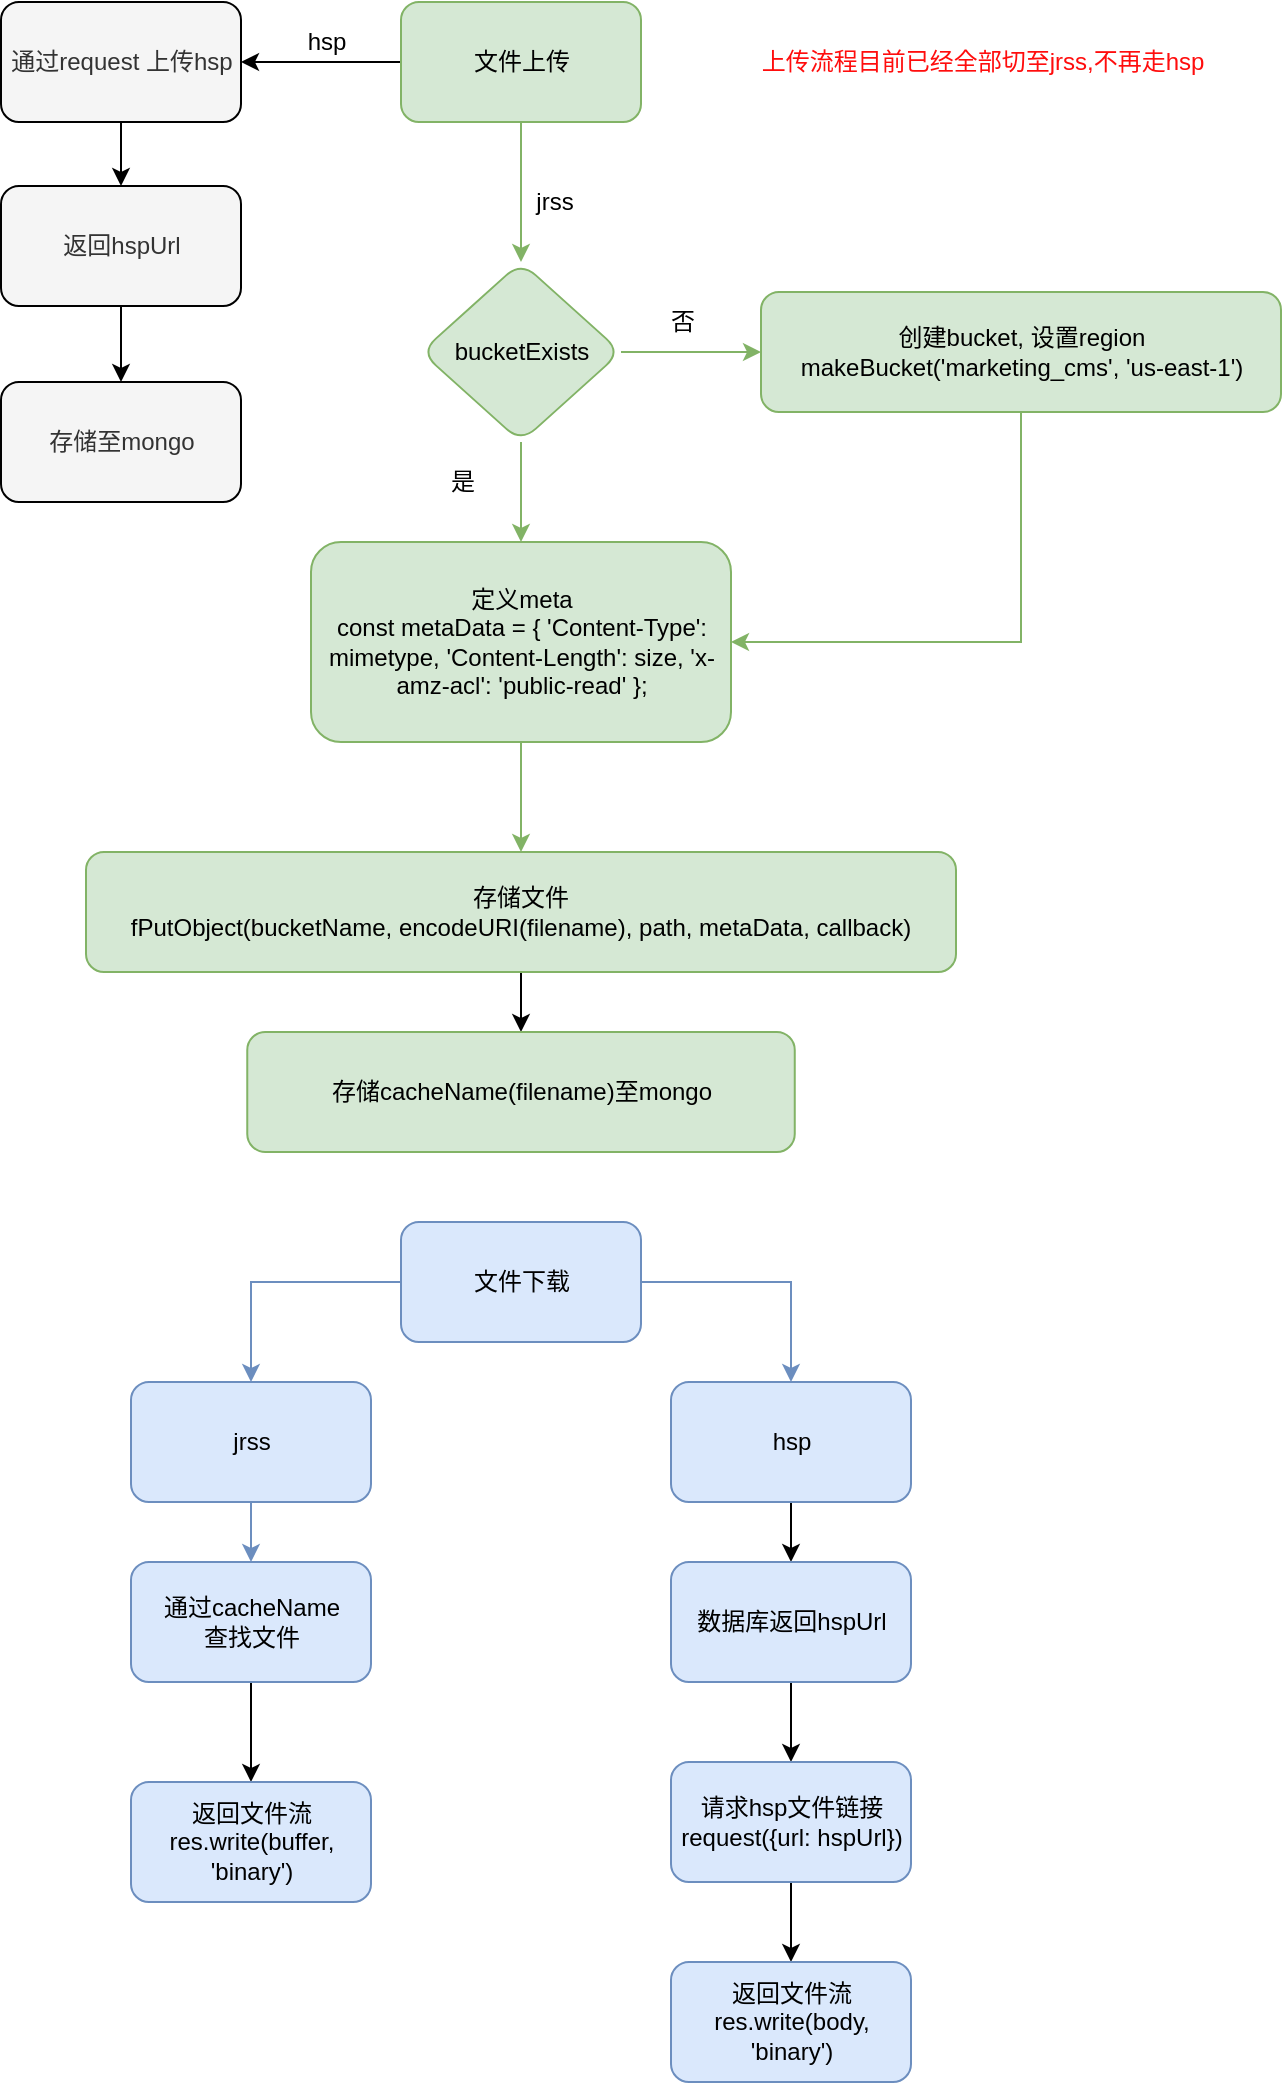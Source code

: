 <mxfile version="20.4.0" type="github">
  <diagram id="-bRVjWf50syRQSRy9VFX" name="第 1 页">
    <mxGraphModel dx="1178" dy="712" grid="1" gridSize="10" guides="1" tooltips="1" connect="1" arrows="1" fold="1" page="1" pageScale="1" pageWidth="827" pageHeight="1169" math="0" shadow="0">
      <root>
        <mxCell id="0" />
        <mxCell id="1" parent="0" />
        <mxCell id="c2ixvgZk76cDXogd91zL-6" value="" style="edgeStyle=orthogonalEdgeStyle;rounded=0;orthogonalLoop=1;jettySize=auto;html=1;fillColor=#d5e8d4;strokeColor=#82b366;" edge="1" parent="1" source="c2ixvgZk76cDXogd91zL-2" target="c2ixvgZk76cDXogd91zL-5">
          <mxGeometry relative="1" as="geometry" />
        </mxCell>
        <mxCell id="c2ixvgZk76cDXogd91zL-34" value="" style="edgeStyle=orthogonalEdgeStyle;rounded=0;orthogonalLoop=1;jettySize=auto;html=1;" edge="1" parent="1" source="c2ixvgZk76cDXogd91zL-2" target="c2ixvgZk76cDXogd91zL-33">
          <mxGeometry relative="1" as="geometry" />
        </mxCell>
        <mxCell id="c2ixvgZk76cDXogd91zL-2" value="文件上传" style="rounded=1;whiteSpace=wrap;html=1;fillColor=#d5e8d4;strokeColor=#82b366;" vertex="1" parent="1">
          <mxGeometry x="297.5" y="10" width="120" height="60" as="geometry" />
        </mxCell>
        <mxCell id="c2ixvgZk76cDXogd91zL-8" value="" style="edgeStyle=orthogonalEdgeStyle;rounded=0;orthogonalLoop=1;jettySize=auto;html=1;fillColor=#d5e8d4;strokeColor=#82b366;" edge="1" parent="1" source="c2ixvgZk76cDXogd91zL-5" target="c2ixvgZk76cDXogd91zL-7">
          <mxGeometry relative="1" as="geometry" />
        </mxCell>
        <mxCell id="c2ixvgZk76cDXogd91zL-11" value="" style="edgeStyle=orthogonalEdgeStyle;rounded=0;orthogonalLoop=1;jettySize=auto;html=1;fillColor=#d5e8d4;strokeColor=#82b366;" edge="1" parent="1" source="c2ixvgZk76cDXogd91zL-5" target="c2ixvgZk76cDXogd91zL-10">
          <mxGeometry relative="1" as="geometry" />
        </mxCell>
        <mxCell id="c2ixvgZk76cDXogd91zL-5" value="bucketExists" style="rhombus;whiteSpace=wrap;html=1;rounded=1;fillColor=#d5e8d4;strokeColor=#82b366;" vertex="1" parent="1">
          <mxGeometry x="307.5" y="140" width="100" height="90" as="geometry" />
        </mxCell>
        <mxCell id="c2ixvgZk76cDXogd91zL-15" style="edgeStyle=orthogonalEdgeStyle;rounded=0;orthogonalLoop=1;jettySize=auto;html=1;exitX=0.5;exitY=1;exitDx=0;exitDy=0;entryX=1;entryY=0.5;entryDx=0;entryDy=0;fillColor=#d5e8d4;strokeColor=#82b366;" edge="1" parent="1" source="c2ixvgZk76cDXogd91zL-7" target="c2ixvgZk76cDXogd91zL-10">
          <mxGeometry relative="1" as="geometry" />
        </mxCell>
        <mxCell id="c2ixvgZk76cDXogd91zL-7" value="创建bucket, 设置region&lt;br&gt;makeBucket(&#39;marketing_cms&#39;, &#39;us-east-1&#39;)" style="whiteSpace=wrap;html=1;rounded=1;fillColor=#d5e8d4;strokeColor=#82b366;" vertex="1" parent="1">
          <mxGeometry x="477.5" y="155" width="260" height="60" as="geometry" />
        </mxCell>
        <mxCell id="c2ixvgZk76cDXogd91zL-9" value="否" style="text;html=1;align=center;verticalAlign=middle;resizable=0;points=[];autosize=1;" vertex="1" parent="1">
          <mxGeometry x="417.5" y="155" width="40" height="30" as="geometry" />
        </mxCell>
        <mxCell id="c2ixvgZk76cDXogd91zL-14" value="" style="edgeStyle=orthogonalEdgeStyle;rounded=0;orthogonalLoop=1;jettySize=auto;html=1;fillColor=#d5e8d4;strokeColor=#82b366;" edge="1" parent="1" source="c2ixvgZk76cDXogd91zL-10" target="c2ixvgZk76cDXogd91zL-13">
          <mxGeometry relative="1" as="geometry" />
        </mxCell>
        <mxCell id="c2ixvgZk76cDXogd91zL-10" value="定义meta&lt;br&gt;const metaData = { &#39;Content-Type&#39;: mimetype, &#39;Content-Length&#39;: size, &#39;x-amz-acl&#39;: &#39;public-read&#39; };" style="whiteSpace=wrap;html=1;rounded=1;fillColor=#d5e8d4;strokeColor=#82b366;" vertex="1" parent="1">
          <mxGeometry x="252.5" y="280" width="210" height="100" as="geometry" />
        </mxCell>
        <mxCell id="c2ixvgZk76cDXogd91zL-12" value="是" style="text;html=1;align=center;verticalAlign=middle;resizable=0;points=[];autosize=1;" vertex="1" parent="1">
          <mxGeometry x="307.5" y="235" width="40" height="30" as="geometry" />
        </mxCell>
        <mxCell id="c2ixvgZk76cDXogd91zL-38" value="" style="edgeStyle=orthogonalEdgeStyle;rounded=0;orthogonalLoop=1;jettySize=auto;html=1;" edge="1" parent="1" source="c2ixvgZk76cDXogd91zL-13" target="c2ixvgZk76cDXogd91zL-37">
          <mxGeometry relative="1" as="geometry" />
        </mxCell>
        <mxCell id="c2ixvgZk76cDXogd91zL-13" value="存储文件&lt;br&gt;fPutObject(bucketName, encodeURI(filename), path, metaData, callback)" style="whiteSpace=wrap;html=1;rounded=1;fillColor=#d5e8d4;strokeColor=#82b366;" vertex="1" parent="1">
          <mxGeometry x="140" y="435" width="435" height="60" as="geometry" />
        </mxCell>
        <mxCell id="c2ixvgZk76cDXogd91zL-20" value="" style="edgeStyle=orthogonalEdgeStyle;rounded=0;orthogonalLoop=1;jettySize=auto;html=1;fillColor=#dae8fc;strokeColor=#6c8ebf;" edge="1" parent="1" source="c2ixvgZk76cDXogd91zL-16" target="c2ixvgZk76cDXogd91zL-19">
          <mxGeometry relative="1" as="geometry" />
        </mxCell>
        <mxCell id="c2ixvgZk76cDXogd91zL-22" value="" style="edgeStyle=orthogonalEdgeStyle;rounded=0;orthogonalLoop=1;jettySize=auto;html=1;fillColor=#dae8fc;strokeColor=#6c8ebf;" edge="1" parent="1" source="c2ixvgZk76cDXogd91zL-16" target="c2ixvgZk76cDXogd91zL-21">
          <mxGeometry relative="1" as="geometry" />
        </mxCell>
        <mxCell id="c2ixvgZk76cDXogd91zL-16" value="文件下载" style="rounded=1;whiteSpace=wrap;html=1;fillColor=#dae8fc;strokeColor=#6c8ebf;" vertex="1" parent="1">
          <mxGeometry x="297.5" y="620" width="120" height="60" as="geometry" />
        </mxCell>
        <mxCell id="c2ixvgZk76cDXogd91zL-24" value="" style="edgeStyle=orthogonalEdgeStyle;rounded=0;orthogonalLoop=1;jettySize=auto;html=1;fillColor=#dae8fc;strokeColor=#6c8ebf;" edge="1" parent="1" source="c2ixvgZk76cDXogd91zL-19" target="c2ixvgZk76cDXogd91zL-23">
          <mxGeometry relative="1" as="geometry" />
        </mxCell>
        <mxCell id="c2ixvgZk76cDXogd91zL-19" value="jrss" style="rounded=1;whiteSpace=wrap;html=1;fillColor=#dae8fc;strokeColor=#6c8ebf;" vertex="1" parent="1">
          <mxGeometry x="162.5" y="700" width="120" height="60" as="geometry" />
        </mxCell>
        <mxCell id="c2ixvgZk76cDXogd91zL-28" value="" style="edgeStyle=orthogonalEdgeStyle;rounded=0;orthogonalLoop=1;jettySize=auto;html=1;" edge="1" parent="1" source="c2ixvgZk76cDXogd91zL-21" target="c2ixvgZk76cDXogd91zL-27">
          <mxGeometry relative="1" as="geometry" />
        </mxCell>
        <mxCell id="c2ixvgZk76cDXogd91zL-21" value="hsp" style="rounded=1;whiteSpace=wrap;html=1;fillColor=#dae8fc;strokeColor=#6c8ebf;" vertex="1" parent="1">
          <mxGeometry x="432.5" y="700" width="120" height="60" as="geometry" />
        </mxCell>
        <mxCell id="c2ixvgZk76cDXogd91zL-26" value="" style="edgeStyle=orthogonalEdgeStyle;rounded=0;orthogonalLoop=1;jettySize=auto;html=1;" edge="1" parent="1" source="c2ixvgZk76cDXogd91zL-23" target="c2ixvgZk76cDXogd91zL-25">
          <mxGeometry relative="1" as="geometry" />
        </mxCell>
        <mxCell id="c2ixvgZk76cDXogd91zL-23" value="通过cacheName&lt;br&gt;查找文件" style="rounded=1;whiteSpace=wrap;html=1;fillColor=#dae8fc;strokeColor=#6c8ebf;" vertex="1" parent="1">
          <mxGeometry x="162.5" y="790" width="120" height="60" as="geometry" />
        </mxCell>
        <mxCell id="c2ixvgZk76cDXogd91zL-25" value="返回文件流&lt;br&gt;res.write(buffer, &#39;binary&#39;)" style="rounded=1;whiteSpace=wrap;html=1;fillColor=#dae8fc;strokeColor=#6c8ebf;" vertex="1" parent="1">
          <mxGeometry x="162.5" y="900" width="120" height="60" as="geometry" />
        </mxCell>
        <mxCell id="c2ixvgZk76cDXogd91zL-30" value="" style="edgeStyle=orthogonalEdgeStyle;rounded=0;orthogonalLoop=1;jettySize=auto;html=1;" edge="1" parent="1" source="c2ixvgZk76cDXogd91zL-27" target="c2ixvgZk76cDXogd91zL-29">
          <mxGeometry relative="1" as="geometry" />
        </mxCell>
        <mxCell id="c2ixvgZk76cDXogd91zL-27" value="数据库返回hspUrl" style="rounded=1;whiteSpace=wrap;html=1;fillColor=#dae8fc;strokeColor=#6c8ebf;" vertex="1" parent="1">
          <mxGeometry x="432.5" y="790" width="120" height="60" as="geometry" />
        </mxCell>
        <mxCell id="c2ixvgZk76cDXogd91zL-32" value="" style="edgeStyle=orthogonalEdgeStyle;rounded=0;orthogonalLoop=1;jettySize=auto;html=1;" edge="1" parent="1" source="c2ixvgZk76cDXogd91zL-29" target="c2ixvgZk76cDXogd91zL-31">
          <mxGeometry relative="1" as="geometry" />
        </mxCell>
        <mxCell id="c2ixvgZk76cDXogd91zL-29" value="请求hsp文件链接&lt;br&gt;request({url: hspUrl})" style="rounded=1;whiteSpace=wrap;html=1;fillColor=#dae8fc;strokeColor=#6c8ebf;" vertex="1" parent="1">
          <mxGeometry x="432.5" y="890" width="120" height="60" as="geometry" />
        </mxCell>
        <mxCell id="c2ixvgZk76cDXogd91zL-31" value="返回文件流&lt;br&gt;res.write(body, &#39;binary&#39;)" style="rounded=1;whiteSpace=wrap;html=1;fillColor=#dae8fc;strokeColor=#6c8ebf;" vertex="1" parent="1">
          <mxGeometry x="432.5" y="990" width="120" height="60" as="geometry" />
        </mxCell>
        <mxCell id="c2ixvgZk76cDXogd91zL-36" value="" style="edgeStyle=orthogonalEdgeStyle;rounded=0;orthogonalLoop=1;jettySize=auto;html=1;fillColor=#f5f5f5;strokeColor=default;" edge="1" parent="1" source="c2ixvgZk76cDXogd91zL-33" target="c2ixvgZk76cDXogd91zL-35">
          <mxGeometry relative="1" as="geometry" />
        </mxCell>
        <mxCell id="c2ixvgZk76cDXogd91zL-33" value="通过request 上传hsp" style="rounded=1;whiteSpace=wrap;html=1;fillColor=#f5f5f5;strokeColor=default;fontColor=#333333;" vertex="1" parent="1">
          <mxGeometry x="97.5" y="10" width="120" height="60" as="geometry" />
        </mxCell>
        <mxCell id="c2ixvgZk76cDXogd91zL-40" value="" style="edgeStyle=orthogonalEdgeStyle;rounded=0;orthogonalLoop=1;jettySize=auto;html=1;fillColor=#f5f5f5;strokeColor=default;" edge="1" parent="1" source="c2ixvgZk76cDXogd91zL-35" target="c2ixvgZk76cDXogd91zL-39">
          <mxGeometry relative="1" as="geometry" />
        </mxCell>
        <mxCell id="c2ixvgZk76cDXogd91zL-35" value="返回hspUrl" style="rounded=1;whiteSpace=wrap;html=1;fillColor=#f5f5f5;strokeColor=default;fontColor=#333333;" vertex="1" parent="1">
          <mxGeometry x="97.5" y="102" width="120" height="60" as="geometry" />
        </mxCell>
        <mxCell id="c2ixvgZk76cDXogd91zL-37" value="存储cacheName(filename)至mongo" style="whiteSpace=wrap;html=1;fillColor=#d5e8d4;strokeColor=#82b366;rounded=1;" vertex="1" parent="1">
          <mxGeometry x="220.63" y="525" width="273.75" height="60" as="geometry" />
        </mxCell>
        <mxCell id="c2ixvgZk76cDXogd91zL-39" value="存储至mongo" style="rounded=1;whiteSpace=wrap;html=1;fillColor=#f5f5f5;strokeColor=default;fontColor=#333333;" vertex="1" parent="1">
          <mxGeometry x="97.5" y="200" width="120" height="60" as="geometry" />
        </mxCell>
        <mxCell id="c2ixvgZk76cDXogd91zL-41" value="jrss" style="text;html=1;align=center;verticalAlign=middle;resizable=0;points=[];autosize=1;strokeColor=none;fillColor=none;" vertex="1" parent="1">
          <mxGeometry x="354" y="95" width="40" height="30" as="geometry" />
        </mxCell>
        <mxCell id="c2ixvgZk76cDXogd91zL-42" value="hsp" style="text;html=1;align=center;verticalAlign=middle;resizable=0;points=[];autosize=1;strokeColor=none;fillColor=none;" vertex="1" parent="1">
          <mxGeometry x="240" y="15" width="40" height="30" as="geometry" />
        </mxCell>
        <mxCell id="c2ixvgZk76cDXogd91zL-43" value="上传流程目前已经全部切至jrss,不再走hsp" style="text;html=1;align=center;verticalAlign=middle;resizable=0;points=[];autosize=1;strokeColor=none;fillColor=none;fontColor=#FF0D0D;" vertex="1" parent="1">
          <mxGeometry x="462.5" y="25" width="250" height="30" as="geometry" />
        </mxCell>
      </root>
    </mxGraphModel>
  </diagram>
</mxfile>
